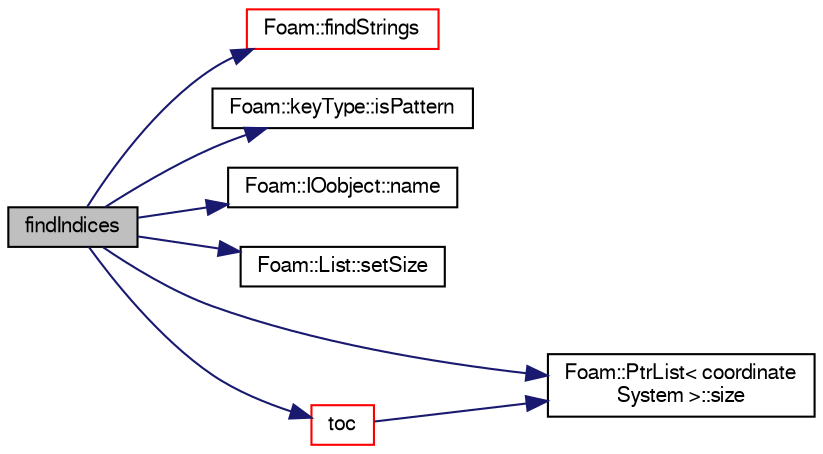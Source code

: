 digraph "findIndices"
{
  bgcolor="transparent";
  edge [fontname="FreeSans",fontsize="10",labelfontname="FreeSans",labelfontsize="10"];
  node [fontname="FreeSans",fontsize="10",shape=record];
  rankdir="LR";
  Node131 [label="findIndices",height=0.2,width=0.4,color="black", fillcolor="grey75", style="filled", fontcolor="black"];
  Node131 -> Node132 [color="midnightblue",fontsize="10",style="solid",fontname="FreeSans"];
  Node132 [label="Foam::findStrings",height=0.2,width=0.4,color="red",URL="$a21124.html#a24d78dbd0055269ca2a05f27a1edebff",tooltip="Return true if string matches one of the regular expressions. "];
  Node131 -> Node151 [color="midnightblue",fontsize="10",style="solid",fontname="FreeSans"];
  Node151 [label="Foam::keyType::isPattern",height=0.2,width=0.4,color="black",URL="$a28238.html#a04a0151af2fb802822ddc826de05dace",tooltip="Should be treated as a match rather than a literal string. "];
  Node131 -> Node181 [color="midnightblue",fontsize="10",style="solid",fontname="FreeSans"];
  Node181 [label="Foam::IOobject::name",height=0.2,width=0.4,color="black",URL="$a26142.html#acc80e00a8ac919288fb55bd14cc88bf6",tooltip="Return name. "];
  Node131 -> Node179 [color="midnightblue",fontsize="10",style="solid",fontname="FreeSans"];
  Node179 [label="Foam::List::setSize",height=0.2,width=0.4,color="black",URL="$a25694.html#aedb985ffeaf1bdbfeccc2a8730405703",tooltip="Reset size of List. "];
  Node131 -> Node182 [color="midnightblue",fontsize="10",style="solid",fontname="FreeSans"];
  Node182 [label="Foam::PtrList\< coordinate\lSystem \>::size",height=0.2,width=0.4,color="black",URL="$a25914.html#a47b3bf30da1eb3ab8076b5fbe00e0494",tooltip="Return the number of elements in the PtrList. "];
  Node131 -> Node183 [color="midnightblue",fontsize="10",style="solid",fontname="FreeSans"];
  Node183 [label="toc",height=0.2,width=0.4,color="red",URL="$a25014.html#adcaf1538d9b6dbeb843d6832814de549",tooltip="Return the table of contents (list of all keywords) "];
  Node183 -> Node182 [color="midnightblue",fontsize="10",style="solid",fontname="FreeSans"];
}
